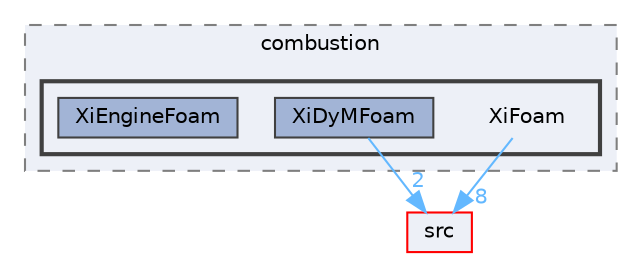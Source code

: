 digraph "applications/solvers/combustion/XiFoam"
{
 // LATEX_PDF_SIZE
  bgcolor="transparent";
  edge [fontname=Helvetica,fontsize=10,labelfontname=Helvetica,labelfontsize=10];
  node [fontname=Helvetica,fontsize=10,shape=box,height=0.2,width=0.4];
  compound=true
  subgraph clusterdir_88c1d5d59a4178ad3afaab9cf233cb5e {
    graph [ bgcolor="#edf0f7", pencolor="grey50", label="combustion", fontname=Helvetica,fontsize=10 style="filled,dashed", URL="dir_88c1d5d59a4178ad3afaab9cf233cb5e.html",tooltip=""]
  subgraph clusterdir_7b7ff6f9c8b758fe57960f4103fac593 {
    graph [ bgcolor="#edf0f7", pencolor="grey25", label="", fontname=Helvetica,fontsize=10 style="filled,bold", URL="dir_7b7ff6f9c8b758fe57960f4103fac593.html",tooltip=""]
    dir_7b7ff6f9c8b758fe57960f4103fac593 [shape=plaintext, label="XiFoam"];
  dir_de5b085b7ea647f7a6d14ecb41dc08f4 [label="XiDyMFoam", fillcolor="#a2b4d6", color="grey25", style="filled", URL="dir_de5b085b7ea647f7a6d14ecb41dc08f4.html",tooltip=""];
  dir_d154f14660bf5954388fe6fe2842d3c0 [label="XiEngineFoam", fillcolor="#a2b4d6", color="grey25", style="filled", URL="dir_d154f14660bf5954388fe6fe2842d3c0.html",tooltip=""];
  }
  }
  dir_68267d1309a1af8e8297ef4c3efbcdba [label="src", fillcolor="#edf0f7", color="red", style="filled", URL="dir_68267d1309a1af8e8297ef4c3efbcdba.html",tooltip=""];
  dir_7b7ff6f9c8b758fe57960f4103fac593->dir_68267d1309a1af8e8297ef4c3efbcdba [headlabel="8", labeldistance=1.5 headhref="dir_004437_003729.html" href="dir_004437_003729.html" color="steelblue1" fontcolor="steelblue1"];
  dir_de5b085b7ea647f7a6d14ecb41dc08f4->dir_68267d1309a1af8e8297ef4c3efbcdba [headlabel="2", labeldistance=1.5 headhref="dir_004432_003729.html" href="dir_004432_003729.html" color="steelblue1" fontcolor="steelblue1"];
}
